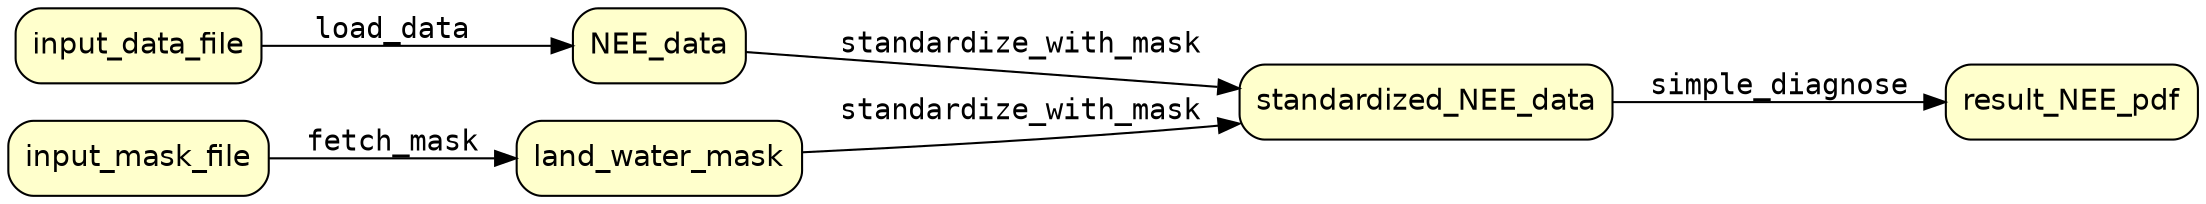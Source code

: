 digraph Workflow {
rankdir=LR

/* Use serif font for process labels and sans serif font for data labels */
graph[fontname=Courier]
edge[fontname=Courier]
node[fontname=Helvetica]
node[shape=box style="rounded,filled" fillcolor="#FFFFCC" peripheries=1 label=""]
node1 [label="result_NEE_pdf"]
node2 [label="input_mask_file"]
node3 [label="input_data_file"]
node4 [label="NEE_data"]
node5 [label="land_water_mask"]
node6 [label="standardized_NEE_data"]
node2 -> node5 [label="fetch_mask"]
node3 -> node4 [label="load_data"]
node4 -> node6 [label="standardize_with_mask"]
node5 -> node6 [label="standardize_with_mask"]
node6 -> node1 [label="simple_diagnose"]
}
